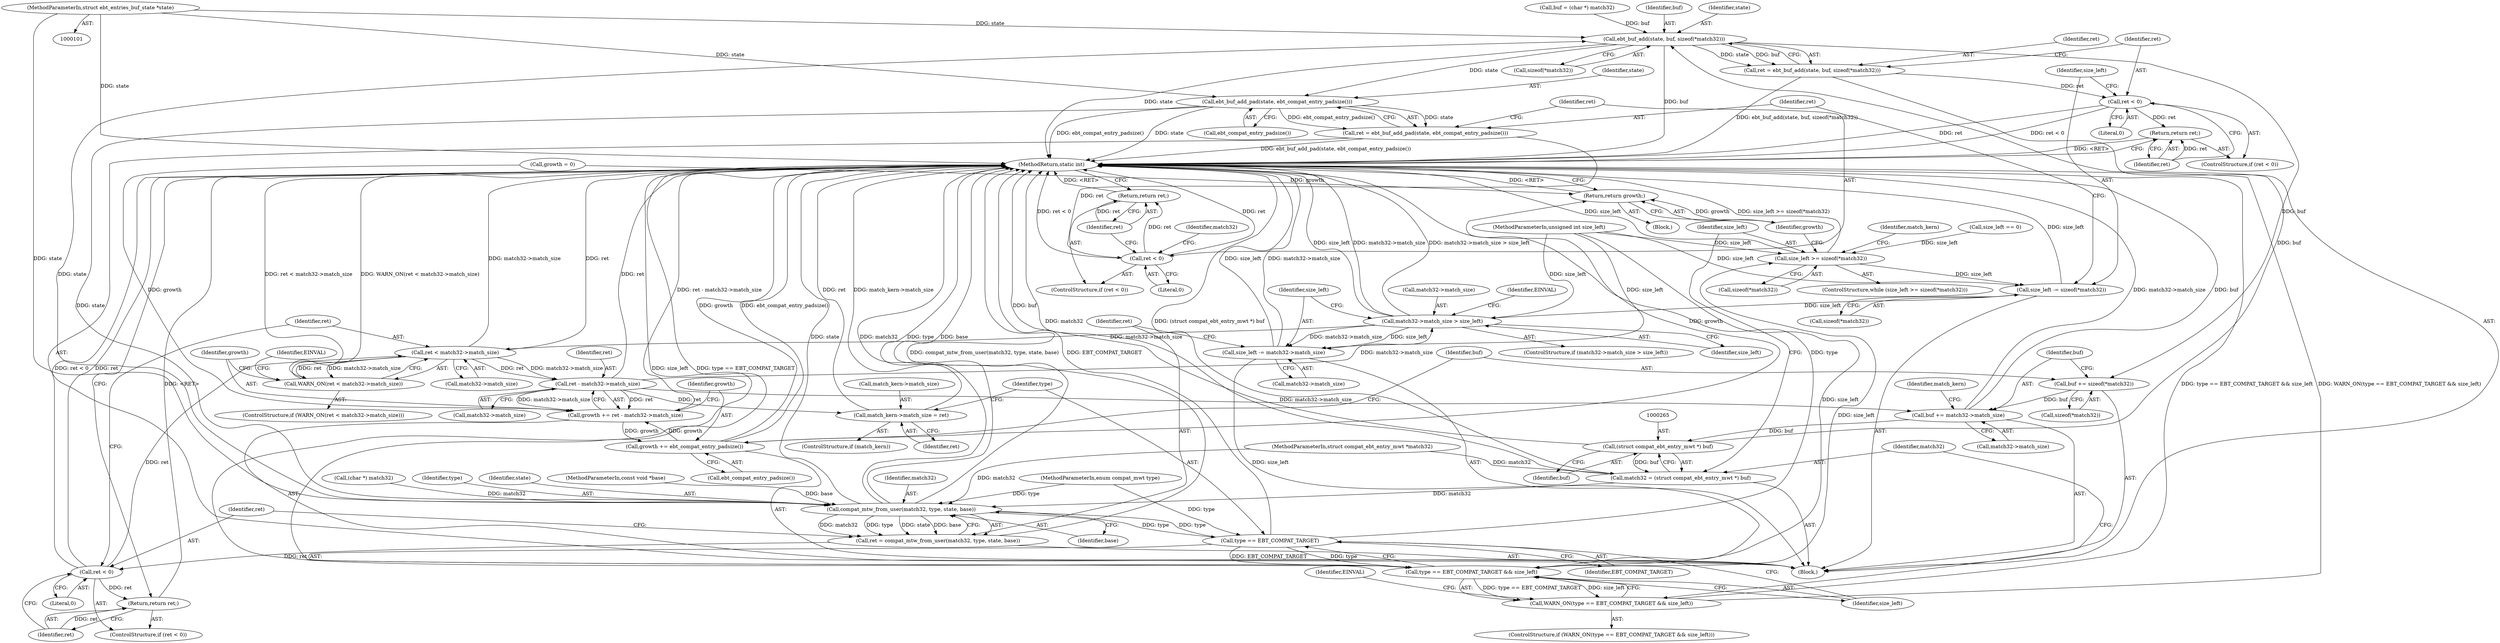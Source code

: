 digraph "0_linux_b71812168571fa55e44cdd0254471331b9c4c4c6@pointer" {
"1000105" [label="(MethodParameterIn,struct ebt_entries_buf_state *state)"];
"1000160" [label="(Call,ebt_buf_add(state, buf, sizeof(*match32)))"];
"1000158" [label="(Call,ret = ebt_buf_add(state, buf, sizeof(*match32)))"];
"1000167" [label="(Call,ret < 0)"];
"1000170" [label="(Return,return ret;)"];
"1000179" [label="(Call,ebt_buf_add_pad(state, ebt_compat_entry_padsize()))"];
"1000177" [label="(Call,ret = ebt_buf_add_pad(state, ebt_compat_entry_padsize()))"];
"1000183" [label="(Call,ret < 0)"];
"1000186" [label="(Return,return ret;)"];
"1000204" [label="(Call,compat_mtw_from_user(match32, type, state, base))"];
"1000202" [label="(Call,ret = compat_mtw_from_user(match32, type, state, base))"];
"1000210" [label="(Call,ret < 0)"];
"1000213" [label="(Return,return ret;)"];
"1000217" [label="(Call,ret < match32->match_size)"];
"1000216" [label="(Call,WARN_ON(ret < match32->match_size))"];
"1000227" [label="(Call,ret - match32->match_size)"];
"1000189" [label="(Call,match32->match_size > size_left)"];
"1000197" [label="(Call,size_left -= match32->match_size)"];
"1000254" [label="(Call,type == EBT_COMPAT_TARGET && size_left)"];
"1000125" [label="(Call,size_left >= sizeof(*match32))"];
"1000172" [label="(Call,size_left -= sizeof(*match32))"];
"1000253" [label="(Call,WARN_ON(type == EBT_COMPAT_TARGET && size_left))"];
"1000225" [label="(Call,growth += ret - match32->match_size)"];
"1000232" [label="(Call,growth += ebt_compat_entry_padsize())"];
"1000267" [label="(Return,return growth;)"];
"1000240" [label="(Call,buf += match32->match_size)"];
"1000264" [label="(Call,(struct compat_ebt_entry_mwt *) buf)"];
"1000262" [label="(Call,match32 = (struct compat_ebt_entry_mwt *) buf)"];
"1000247" [label="(Call,match_kern->match_size = ret)"];
"1000255" [label="(Call,type == EBT_COMPAT_TARGET)"];
"1000235" [label="(Call,buf += sizeof(*match32))"];
"1000188" [label="(ControlStructure,if (match32->match_size > size_left))"];
"1000240" [label="(Call,buf += match32->match_size)"];
"1000183" [label="(Call,ret < 0)"];
"1000266" [label="(Identifier,buf)"];
"1000262" [label="(Call,match32 = (struct compat_ebt_entry_mwt *) buf)"];
"1000205" [label="(Identifier,match32)"];
"1000219" [label="(Call,match32->match_size)"];
"1000199" [label="(Call,match32->match_size)"];
"1000125" [label="(Call,size_left >= sizeof(*match32))"];
"1000186" [label="(Return,return ret;)"];
"1000235" [label="(Call,buf += sizeof(*match32))"];
"1000109" [label="(Call,growth = 0)"];
"1000105" [label="(MethodParameterIn,struct ebt_entries_buf_state *state)"];
"1000257" [label="(Identifier,EBT_COMPAT_TARGET)"];
"1000208" [label="(Identifier,base)"];
"1000119" [label="(Call,buf = (char *) match32)"];
"1000134" [label="(Identifier,match_kern)"];
"1000166" [label="(ControlStructure,if (ret < 0))"];
"1000202" [label="(Call,ret = compat_mtw_from_user(match32, type, state, base))"];
"1000227" [label="(Call,ret - match32->match_size)"];
"1000172" [label="(Call,size_left -= sizeof(*match32))"];
"1000211" [label="(Identifier,ret)"];
"1000256" [label="(Identifier,type)"];
"1000232" [label="(Call,growth += ebt_compat_entry_padsize())"];
"1000258" [label="(Identifier,size_left)"];
"1000180" [label="(Identifier,state)"];
"1000127" [label="(Call,sizeof(*match32))"];
"1000269" [label="(MethodReturn,static int)"];
"1000263" [label="(Identifier,match32)"];
"1000241" [label="(Identifier,buf)"];
"1000121" [label="(Call,(char *) match32)"];
"1000255" [label="(Call,type == EBT_COMPAT_TARGET)"];
"1000246" [label="(Identifier,match_kern)"];
"1000181" [label="(Call,ebt_compat_entry_padsize())"];
"1000185" [label="(Literal,0)"];
"1000162" [label="(Identifier,buf)"];
"1000217" [label="(Call,ret < match32->match_size)"];
"1000204" [label="(Call,compat_mtw_from_user(match32, type, state, base))"];
"1000215" [label="(ControlStructure,if (WARN_ON(ret < match32->match_size)))"];
"1000104" [label="(MethodParameterIn,enum compat_mwt type)"];
"1000171" [label="(Identifier,ret)"];
"1000267" [label="(Return,return growth;)"];
"1000163" [label="(Call,sizeof(*match32))"];
"1000177" [label="(Call,ret = ebt_buf_add_pad(state, ebt_compat_entry_padsize()))"];
"1000216" [label="(Call,WARN_ON(ret < match32->match_size))"];
"1000242" [label="(Call,match32->match_size)"];
"1000233" [label="(Identifier,growth)"];
"1000168" [label="(Identifier,ret)"];
"1000190" [label="(Call,match32->match_size)"];
"1000170" [label="(Return,return ret;)"];
"1000254" [label="(Call,type == EBT_COMPAT_TARGET && size_left)"];
"1000248" [label="(Call,match_kern->match_size)"];
"1000174" [label="(Call,sizeof(*match32))"];
"1000158" [label="(Call,ret = ebt_buf_add(state, buf, sizeof(*match32)))"];
"1000193" [label="(Identifier,size_left)"];
"1000114" [label="(Call,size_left == 0)"];
"1000178" [label="(Identifier,ret)"];
"1000124" [label="(ControlStructure,while (size_left >= sizeof(*match32)))"];
"1000261" [label="(Identifier,EINVAL)"];
"1000169" [label="(Literal,0)"];
"1000251" [label="(Identifier,ret)"];
"1000226" [label="(Identifier,growth)"];
"1000206" [label="(Identifier,type)"];
"1000203" [label="(Identifier,ret)"];
"1000210" [label="(Call,ret < 0)"];
"1000236" [label="(Identifier,buf)"];
"1000264" [label="(Call,(struct compat_ebt_entry_mwt *) buf)"];
"1000161" [label="(Identifier,state)"];
"1000253" [label="(Call,WARN_ON(type == EBT_COMPAT_TARGET && size_left))"];
"1000167" [label="(Call,ret < 0)"];
"1000268" [label="(Identifier,growth)"];
"1000245" [label="(ControlStructure,if (match_kern))"];
"1000103" [label="(MethodParameterIn,unsigned int size_left)"];
"1000197" [label="(Call,size_left -= match32->match_size)"];
"1000209" [label="(ControlStructure,if (ret < 0))"];
"1000234" [label="(Call,ebt_compat_entry_padsize())"];
"1000107" [label="(Block,)"];
"1000252" [label="(ControlStructure,if (WARN_ON(type == EBT_COMPAT_TARGET && size_left)))"];
"1000187" [label="(Identifier,ret)"];
"1000212" [label="(Literal,0)"];
"1000126" [label="(Identifier,size_left)"];
"1000159" [label="(Identifier,ret)"];
"1000184" [label="(Identifier,ret)"];
"1000218" [label="(Identifier,ret)"];
"1000207" [label="(Identifier,state)"];
"1000214" [label="(Identifier,ret)"];
"1000229" [label="(Call,match32->match_size)"];
"1000102" [label="(MethodParameterIn,struct compat_ebt_entry_mwt *match32)"];
"1000228" [label="(Identifier,ret)"];
"1000196" [label="(Identifier,EINVAL)"];
"1000237" [label="(Call,sizeof(*match32))"];
"1000189" [label="(Call,match32->match_size > size_left)"];
"1000225" [label="(Call,growth += ret - match32->match_size)"];
"1000247" [label="(Call,match_kern->match_size = ret)"];
"1000173" [label="(Identifier,size_left)"];
"1000182" [label="(ControlStructure,if (ret < 0))"];
"1000106" [label="(MethodParameterIn,const void *base)"];
"1000224" [label="(Identifier,EINVAL)"];
"1000198" [label="(Identifier,size_left)"];
"1000191" [label="(Identifier,match32)"];
"1000179" [label="(Call,ebt_buf_add_pad(state, ebt_compat_entry_padsize()))"];
"1000160" [label="(Call,ebt_buf_add(state, buf, sizeof(*match32)))"];
"1000130" [label="(Block,)"];
"1000213" [label="(Return,return ret;)"];
"1000105" -> "1000101"  [label="AST: "];
"1000105" -> "1000269"  [label="DDG: state"];
"1000105" -> "1000160"  [label="DDG: state"];
"1000105" -> "1000179"  [label="DDG: state"];
"1000105" -> "1000204"  [label="DDG: state"];
"1000160" -> "1000158"  [label="AST: "];
"1000160" -> "1000163"  [label="CFG: "];
"1000161" -> "1000160"  [label="AST: "];
"1000162" -> "1000160"  [label="AST: "];
"1000163" -> "1000160"  [label="AST: "];
"1000158" -> "1000160"  [label="CFG: "];
"1000160" -> "1000269"  [label="DDG: buf"];
"1000160" -> "1000269"  [label="DDG: state"];
"1000160" -> "1000158"  [label="DDG: state"];
"1000160" -> "1000158"  [label="DDG: buf"];
"1000204" -> "1000160"  [label="DDG: state"];
"1000264" -> "1000160"  [label="DDG: buf"];
"1000119" -> "1000160"  [label="DDG: buf"];
"1000160" -> "1000179"  [label="DDG: state"];
"1000160" -> "1000235"  [label="DDG: buf"];
"1000158" -> "1000130"  [label="AST: "];
"1000159" -> "1000158"  [label="AST: "];
"1000168" -> "1000158"  [label="CFG: "];
"1000158" -> "1000269"  [label="DDG: ebt_buf_add(state, buf, sizeof(*match32))"];
"1000158" -> "1000167"  [label="DDG: ret"];
"1000167" -> "1000166"  [label="AST: "];
"1000167" -> "1000169"  [label="CFG: "];
"1000168" -> "1000167"  [label="AST: "];
"1000169" -> "1000167"  [label="AST: "];
"1000171" -> "1000167"  [label="CFG: "];
"1000173" -> "1000167"  [label="CFG: "];
"1000167" -> "1000269"  [label="DDG: ret"];
"1000167" -> "1000269"  [label="DDG: ret < 0"];
"1000167" -> "1000170"  [label="DDG: ret"];
"1000170" -> "1000166"  [label="AST: "];
"1000170" -> "1000171"  [label="CFG: "];
"1000171" -> "1000170"  [label="AST: "];
"1000269" -> "1000170"  [label="CFG: "];
"1000170" -> "1000269"  [label="DDG: <RET>"];
"1000171" -> "1000170"  [label="DDG: ret"];
"1000179" -> "1000177"  [label="AST: "];
"1000179" -> "1000181"  [label="CFG: "];
"1000180" -> "1000179"  [label="AST: "];
"1000181" -> "1000179"  [label="AST: "];
"1000177" -> "1000179"  [label="CFG: "];
"1000179" -> "1000269"  [label="DDG: ebt_compat_entry_padsize()"];
"1000179" -> "1000269"  [label="DDG: state"];
"1000179" -> "1000177"  [label="DDG: state"];
"1000179" -> "1000177"  [label="DDG: ebt_compat_entry_padsize()"];
"1000179" -> "1000204"  [label="DDG: state"];
"1000177" -> "1000130"  [label="AST: "];
"1000178" -> "1000177"  [label="AST: "];
"1000184" -> "1000177"  [label="CFG: "];
"1000177" -> "1000269"  [label="DDG: ebt_buf_add_pad(state, ebt_compat_entry_padsize())"];
"1000177" -> "1000183"  [label="DDG: ret"];
"1000183" -> "1000182"  [label="AST: "];
"1000183" -> "1000185"  [label="CFG: "];
"1000184" -> "1000183"  [label="AST: "];
"1000185" -> "1000183"  [label="AST: "];
"1000187" -> "1000183"  [label="CFG: "];
"1000191" -> "1000183"  [label="CFG: "];
"1000183" -> "1000269"  [label="DDG: ret"];
"1000183" -> "1000269"  [label="DDG: ret < 0"];
"1000183" -> "1000186"  [label="DDG: ret"];
"1000186" -> "1000182"  [label="AST: "];
"1000186" -> "1000187"  [label="CFG: "];
"1000187" -> "1000186"  [label="AST: "];
"1000269" -> "1000186"  [label="CFG: "];
"1000186" -> "1000269"  [label="DDG: <RET>"];
"1000187" -> "1000186"  [label="DDG: ret"];
"1000204" -> "1000202"  [label="AST: "];
"1000204" -> "1000208"  [label="CFG: "];
"1000205" -> "1000204"  [label="AST: "];
"1000206" -> "1000204"  [label="AST: "];
"1000207" -> "1000204"  [label="AST: "];
"1000208" -> "1000204"  [label="AST: "];
"1000202" -> "1000204"  [label="CFG: "];
"1000204" -> "1000269"  [label="DDG: type"];
"1000204" -> "1000269"  [label="DDG: base"];
"1000204" -> "1000269"  [label="DDG: state"];
"1000204" -> "1000269"  [label="DDG: match32"];
"1000204" -> "1000202"  [label="DDG: match32"];
"1000204" -> "1000202"  [label="DDG: type"];
"1000204" -> "1000202"  [label="DDG: state"];
"1000204" -> "1000202"  [label="DDG: base"];
"1000121" -> "1000204"  [label="DDG: match32"];
"1000262" -> "1000204"  [label="DDG: match32"];
"1000102" -> "1000204"  [label="DDG: match32"];
"1000255" -> "1000204"  [label="DDG: type"];
"1000104" -> "1000204"  [label="DDG: type"];
"1000106" -> "1000204"  [label="DDG: base"];
"1000204" -> "1000255"  [label="DDG: type"];
"1000202" -> "1000130"  [label="AST: "];
"1000203" -> "1000202"  [label="AST: "];
"1000211" -> "1000202"  [label="CFG: "];
"1000202" -> "1000269"  [label="DDG: compat_mtw_from_user(match32, type, state, base)"];
"1000202" -> "1000210"  [label="DDG: ret"];
"1000210" -> "1000209"  [label="AST: "];
"1000210" -> "1000212"  [label="CFG: "];
"1000211" -> "1000210"  [label="AST: "];
"1000212" -> "1000210"  [label="AST: "];
"1000214" -> "1000210"  [label="CFG: "];
"1000218" -> "1000210"  [label="CFG: "];
"1000210" -> "1000269"  [label="DDG: ret < 0"];
"1000210" -> "1000269"  [label="DDG: ret"];
"1000210" -> "1000213"  [label="DDG: ret"];
"1000210" -> "1000217"  [label="DDG: ret"];
"1000213" -> "1000209"  [label="AST: "];
"1000213" -> "1000214"  [label="CFG: "];
"1000214" -> "1000213"  [label="AST: "];
"1000269" -> "1000213"  [label="CFG: "];
"1000213" -> "1000269"  [label="DDG: <RET>"];
"1000214" -> "1000213"  [label="DDG: ret"];
"1000217" -> "1000216"  [label="AST: "];
"1000217" -> "1000219"  [label="CFG: "];
"1000218" -> "1000217"  [label="AST: "];
"1000219" -> "1000217"  [label="AST: "];
"1000216" -> "1000217"  [label="CFG: "];
"1000217" -> "1000269"  [label="DDG: match32->match_size"];
"1000217" -> "1000269"  [label="DDG: ret"];
"1000217" -> "1000216"  [label="DDG: ret"];
"1000217" -> "1000216"  [label="DDG: match32->match_size"];
"1000189" -> "1000217"  [label="DDG: match32->match_size"];
"1000217" -> "1000227"  [label="DDG: ret"];
"1000217" -> "1000227"  [label="DDG: match32->match_size"];
"1000216" -> "1000215"  [label="AST: "];
"1000224" -> "1000216"  [label="CFG: "];
"1000226" -> "1000216"  [label="CFG: "];
"1000216" -> "1000269"  [label="DDG: WARN_ON(ret < match32->match_size)"];
"1000216" -> "1000269"  [label="DDG: ret < match32->match_size"];
"1000227" -> "1000225"  [label="AST: "];
"1000227" -> "1000229"  [label="CFG: "];
"1000228" -> "1000227"  [label="AST: "];
"1000229" -> "1000227"  [label="AST: "];
"1000225" -> "1000227"  [label="CFG: "];
"1000227" -> "1000269"  [label="DDG: ret"];
"1000227" -> "1000189"  [label="DDG: match32->match_size"];
"1000227" -> "1000225"  [label="DDG: ret"];
"1000227" -> "1000225"  [label="DDG: match32->match_size"];
"1000227" -> "1000240"  [label="DDG: match32->match_size"];
"1000227" -> "1000247"  [label="DDG: ret"];
"1000189" -> "1000188"  [label="AST: "];
"1000189" -> "1000193"  [label="CFG: "];
"1000190" -> "1000189"  [label="AST: "];
"1000193" -> "1000189"  [label="AST: "];
"1000196" -> "1000189"  [label="CFG: "];
"1000198" -> "1000189"  [label="CFG: "];
"1000189" -> "1000269"  [label="DDG: match32->match_size"];
"1000189" -> "1000269"  [label="DDG: match32->match_size > size_left"];
"1000189" -> "1000269"  [label="DDG: size_left"];
"1000172" -> "1000189"  [label="DDG: size_left"];
"1000103" -> "1000189"  [label="DDG: size_left"];
"1000189" -> "1000197"  [label="DDG: match32->match_size"];
"1000189" -> "1000197"  [label="DDG: size_left"];
"1000197" -> "1000130"  [label="AST: "];
"1000197" -> "1000199"  [label="CFG: "];
"1000198" -> "1000197"  [label="AST: "];
"1000199" -> "1000197"  [label="AST: "];
"1000203" -> "1000197"  [label="CFG: "];
"1000197" -> "1000269"  [label="DDG: match32->match_size"];
"1000197" -> "1000269"  [label="DDG: size_left"];
"1000103" -> "1000197"  [label="DDG: size_left"];
"1000197" -> "1000254"  [label="DDG: size_left"];
"1000254" -> "1000253"  [label="AST: "];
"1000254" -> "1000255"  [label="CFG: "];
"1000254" -> "1000258"  [label="CFG: "];
"1000255" -> "1000254"  [label="AST: "];
"1000258" -> "1000254"  [label="AST: "];
"1000253" -> "1000254"  [label="CFG: "];
"1000254" -> "1000269"  [label="DDG: type == EBT_COMPAT_TARGET"];
"1000254" -> "1000269"  [label="DDG: size_left"];
"1000254" -> "1000125"  [label="DDG: size_left"];
"1000254" -> "1000253"  [label="DDG: type == EBT_COMPAT_TARGET"];
"1000254" -> "1000253"  [label="DDG: size_left"];
"1000255" -> "1000254"  [label="DDG: type"];
"1000255" -> "1000254"  [label="DDG: EBT_COMPAT_TARGET"];
"1000103" -> "1000254"  [label="DDG: size_left"];
"1000125" -> "1000124"  [label="AST: "];
"1000125" -> "1000127"  [label="CFG: "];
"1000126" -> "1000125"  [label="AST: "];
"1000127" -> "1000125"  [label="AST: "];
"1000134" -> "1000125"  [label="CFG: "];
"1000268" -> "1000125"  [label="CFG: "];
"1000125" -> "1000269"  [label="DDG: size_left"];
"1000125" -> "1000269"  [label="DDG: size_left >= sizeof(*match32)"];
"1000114" -> "1000125"  [label="DDG: size_left"];
"1000103" -> "1000125"  [label="DDG: size_left"];
"1000125" -> "1000172"  [label="DDG: size_left"];
"1000172" -> "1000130"  [label="AST: "];
"1000172" -> "1000174"  [label="CFG: "];
"1000173" -> "1000172"  [label="AST: "];
"1000174" -> "1000172"  [label="AST: "];
"1000178" -> "1000172"  [label="CFG: "];
"1000172" -> "1000269"  [label="DDG: size_left"];
"1000103" -> "1000172"  [label="DDG: size_left"];
"1000253" -> "1000252"  [label="AST: "];
"1000261" -> "1000253"  [label="CFG: "];
"1000263" -> "1000253"  [label="CFG: "];
"1000253" -> "1000269"  [label="DDG: WARN_ON(type == EBT_COMPAT_TARGET && size_left)"];
"1000253" -> "1000269"  [label="DDG: type == EBT_COMPAT_TARGET && size_left"];
"1000225" -> "1000130"  [label="AST: "];
"1000226" -> "1000225"  [label="AST: "];
"1000233" -> "1000225"  [label="CFG: "];
"1000225" -> "1000269"  [label="DDG: ret - match32->match_size"];
"1000232" -> "1000225"  [label="DDG: growth"];
"1000109" -> "1000225"  [label="DDG: growth"];
"1000225" -> "1000232"  [label="DDG: growth"];
"1000232" -> "1000130"  [label="AST: "];
"1000232" -> "1000234"  [label="CFG: "];
"1000233" -> "1000232"  [label="AST: "];
"1000234" -> "1000232"  [label="AST: "];
"1000236" -> "1000232"  [label="CFG: "];
"1000232" -> "1000269"  [label="DDG: growth"];
"1000232" -> "1000269"  [label="DDG: ebt_compat_entry_padsize()"];
"1000232" -> "1000267"  [label="DDG: growth"];
"1000267" -> "1000107"  [label="AST: "];
"1000267" -> "1000268"  [label="CFG: "];
"1000268" -> "1000267"  [label="AST: "];
"1000269" -> "1000267"  [label="CFG: "];
"1000267" -> "1000269"  [label="DDG: <RET>"];
"1000268" -> "1000267"  [label="DDG: growth"];
"1000109" -> "1000267"  [label="DDG: growth"];
"1000240" -> "1000130"  [label="AST: "];
"1000240" -> "1000242"  [label="CFG: "];
"1000241" -> "1000240"  [label="AST: "];
"1000242" -> "1000240"  [label="AST: "];
"1000246" -> "1000240"  [label="CFG: "];
"1000240" -> "1000269"  [label="DDG: match32->match_size"];
"1000240" -> "1000269"  [label="DDG: buf"];
"1000235" -> "1000240"  [label="DDG: buf"];
"1000240" -> "1000264"  [label="DDG: buf"];
"1000264" -> "1000262"  [label="AST: "];
"1000264" -> "1000266"  [label="CFG: "];
"1000265" -> "1000264"  [label="AST: "];
"1000266" -> "1000264"  [label="AST: "];
"1000262" -> "1000264"  [label="CFG: "];
"1000264" -> "1000269"  [label="DDG: buf"];
"1000264" -> "1000262"  [label="DDG: buf"];
"1000262" -> "1000130"  [label="AST: "];
"1000263" -> "1000262"  [label="AST: "];
"1000126" -> "1000262"  [label="CFG: "];
"1000262" -> "1000269"  [label="DDG: match32"];
"1000262" -> "1000269"  [label="DDG: (struct compat_ebt_entry_mwt *) buf"];
"1000102" -> "1000262"  [label="DDG: match32"];
"1000247" -> "1000245"  [label="AST: "];
"1000247" -> "1000251"  [label="CFG: "];
"1000248" -> "1000247"  [label="AST: "];
"1000251" -> "1000247"  [label="AST: "];
"1000256" -> "1000247"  [label="CFG: "];
"1000247" -> "1000269"  [label="DDG: match_kern->match_size"];
"1000247" -> "1000269"  [label="DDG: ret"];
"1000255" -> "1000257"  [label="CFG: "];
"1000256" -> "1000255"  [label="AST: "];
"1000257" -> "1000255"  [label="AST: "];
"1000258" -> "1000255"  [label="CFG: "];
"1000255" -> "1000269"  [label="DDG: EBT_COMPAT_TARGET"];
"1000255" -> "1000269"  [label="DDG: type"];
"1000104" -> "1000255"  [label="DDG: type"];
"1000235" -> "1000130"  [label="AST: "];
"1000235" -> "1000237"  [label="CFG: "];
"1000236" -> "1000235"  [label="AST: "];
"1000237" -> "1000235"  [label="AST: "];
"1000241" -> "1000235"  [label="CFG: "];
}
